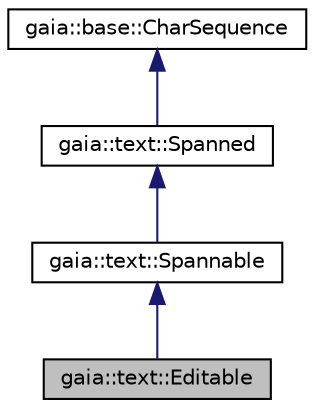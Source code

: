 digraph G
{
  edge [fontname="Helvetica",fontsize="10",labelfontname="Helvetica",labelfontsize="10"];
  node [fontname="Helvetica",fontsize="10",shape=record];
  Node1 [label="gaia::text::Editable",height=0.2,width=0.4,color="black", fillcolor="grey75", style="filled" fontcolor="black"];
  Node2 -> Node1 [dir=back,color="midnightblue",fontsize="10",style="solid",fontname="Helvetica"];
  Node2 [label="gaia::text::Spannable",height=0.2,width=0.4,color="black", fillcolor="white", style="filled",URL="$dc/d83/classgaia_1_1text_1_1_spannable.html",tooltip="This is the interface for text to which markup objects can be attached and detached."];
  Node3 -> Node2 [dir=back,color="midnightblue",fontsize="10",style="solid",fontname="Helvetica"];
  Node3 [label="gaia::text::Spanned",height=0.2,width=0.4,color="black", fillcolor="white", style="filled",URL="$d3/d76/classgaia_1_1text_1_1_spanned.html",tooltip="This is the interface for text that has markup objects attached to ranges of it."];
  Node4 -> Node3 [dir=back,color="midnightblue",fontsize="10",style="solid",fontname="Helvetica"];
  Node4 [label="gaia::base::CharSequence",height=0.2,width=0.4,color="black", fillcolor="white", style="filled",URL="$d1/d0f/classgaia_1_1base_1_1_char_sequence.html",tooltip="This interface represents an ordered set of characters and defines the methods to probe them..."];
}
